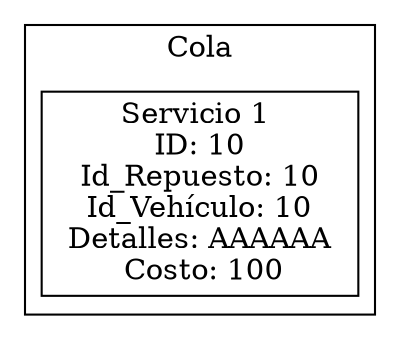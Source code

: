 digraph G {
    node [shape=record];
    rankdir=LR;
    subgraph cluster_0 {
        label = "Cola";
        n0 [label = "{<data> Servicio 1 \n ID: 10 \n Id_Repuesto: 10 \n Id_Vehículo: 10 \n Detalles: AAAAAA \n Costo: 100}"];
    }
}
